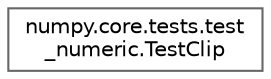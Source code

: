digraph "Graphical Class Hierarchy"
{
 // LATEX_PDF_SIZE
  bgcolor="transparent";
  edge [fontname=Helvetica,fontsize=10,labelfontname=Helvetica,labelfontsize=10];
  node [fontname=Helvetica,fontsize=10,shape=box,height=0.2,width=0.4];
  rankdir="LR";
  Node0 [id="Node000000",label="numpy.core.tests.test\l_numeric.TestClip",height=0.2,width=0.4,color="grey40", fillcolor="white", style="filled",URL="$dd/da1/classnumpy_1_1core_1_1tests_1_1test__numeric_1_1TestClip.html",tooltip=" "];
}
